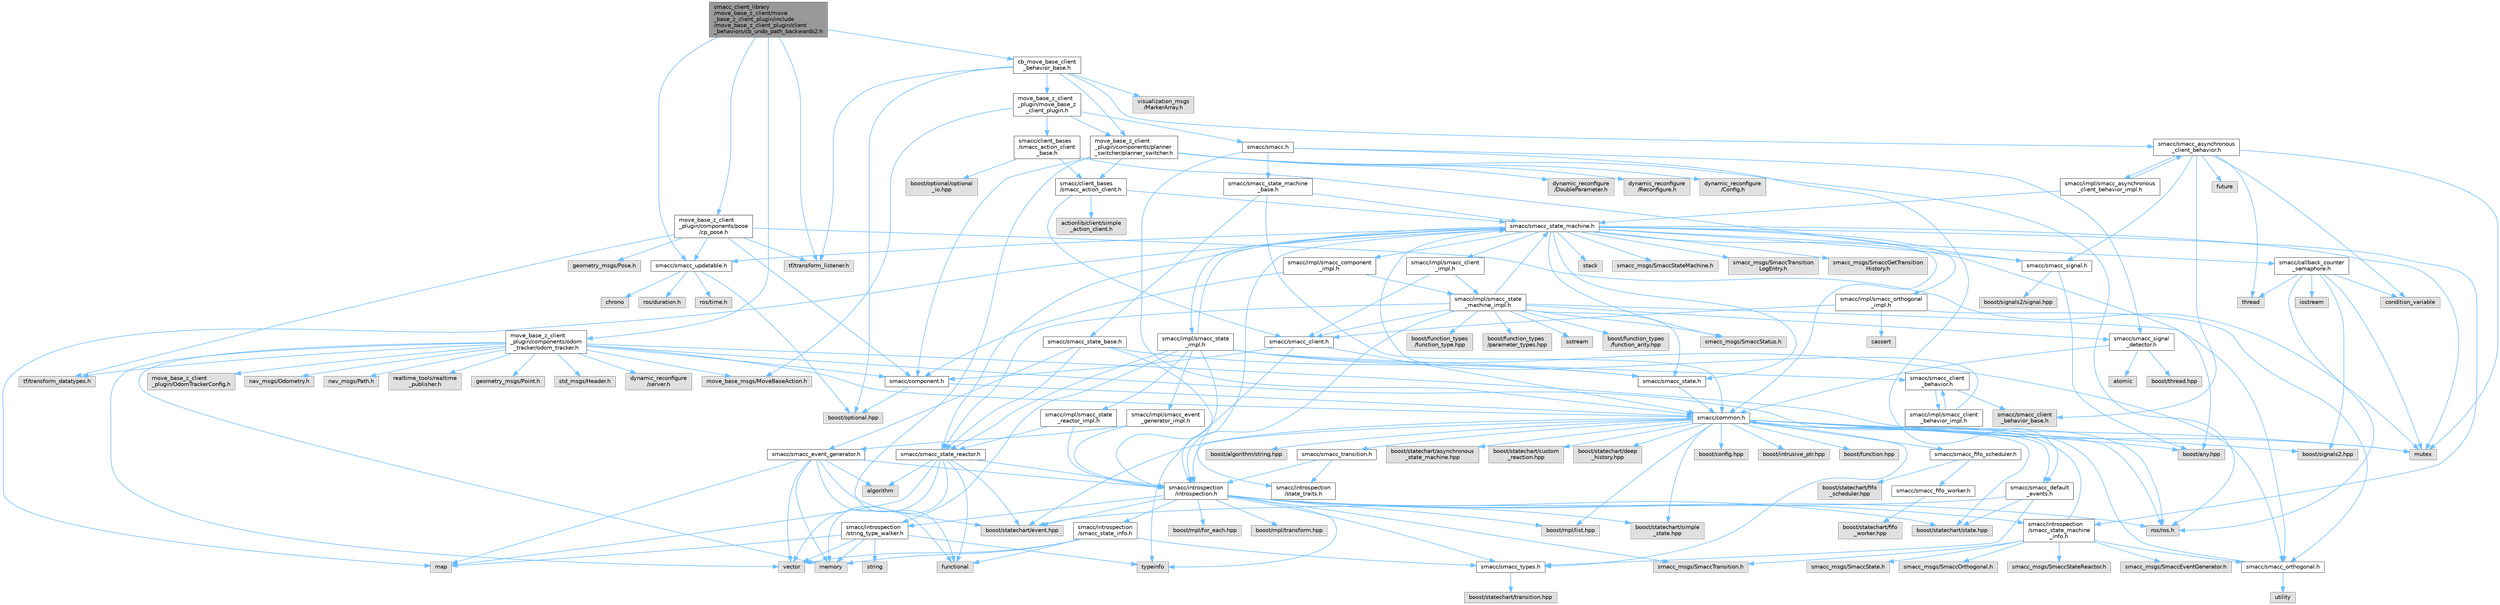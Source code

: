 digraph "smacc_client_library/move_base_z_client/move_base_z_client_plugin/include/move_base_z_client_plugin/client_behaviors/cb_undo_path_backwards2.h"
{
 // LATEX_PDF_SIZE
  bgcolor="transparent";
  edge [fontname=Helvetica,fontsize=10,labelfontname=Helvetica,labelfontsize=10];
  node [fontname=Helvetica,fontsize=10,shape=box,height=0.2,width=0.4];
  Node1 [label="smacc_client_library\l/move_base_z_client/move\l_base_z_client_plugin/include\l/move_base_z_client_plugin/client\l_behaviors/cb_undo_path_backwards2.h",height=0.2,width=0.4,color="gray40", fillcolor="grey60", style="filled", fontcolor="black",tooltip=" "];
  Node1 -> Node2 [color="steelblue1",style="solid"];
  Node2 [label="move_base_z_client\l_plugin/components/odom\l_tracker/odom_tracker.h",height=0.2,width=0.4,color="grey40", fillcolor="white", style="filled",URL="$odom__tracker_8h.html",tooltip=" "];
  Node2 -> Node3 [color="steelblue1",style="solid"];
  Node3 [label="smacc/common.h",height=0.2,width=0.4,color="grey40", fillcolor="white", style="filled",URL="$common_8h.html",tooltip=" "];
  Node3 -> Node4 [color="steelblue1",style="solid"];
  Node4 [label="boost/statechart/state.hpp",height=0.2,width=0.4,color="grey60", fillcolor="#E0E0E0", style="filled",tooltip=" "];
  Node3 -> Node5 [color="steelblue1",style="solid"];
  Node5 [label="boost/statechart/simple\l_state.hpp",height=0.2,width=0.4,color="grey60", fillcolor="#E0E0E0", style="filled",tooltip=" "];
  Node3 -> Node6 [color="steelblue1",style="solid"];
  Node6 [label="boost/statechart/event.hpp",height=0.2,width=0.4,color="grey60", fillcolor="#E0E0E0", style="filled",tooltip=" "];
  Node3 -> Node7 [color="steelblue1",style="solid"];
  Node7 [label="boost/statechart/asynchronous\l_state_machine.hpp",height=0.2,width=0.4,color="grey60", fillcolor="#E0E0E0", style="filled",tooltip=" "];
  Node3 -> Node8 [color="steelblue1",style="solid"];
  Node8 [label="boost/statechart/custom\l_reaction.hpp",height=0.2,width=0.4,color="grey60", fillcolor="#E0E0E0", style="filled",tooltip=" "];
  Node3 -> Node9 [color="steelblue1",style="solid"];
  Node9 [label="boost/statechart/deep\l_history.hpp",height=0.2,width=0.4,color="grey60", fillcolor="#E0E0E0", style="filled",tooltip=" "];
  Node3 -> Node10 [color="steelblue1",style="solid"];
  Node10 [label="boost/config.hpp",height=0.2,width=0.4,color="grey60", fillcolor="#E0E0E0", style="filled",tooltip=" "];
  Node3 -> Node11 [color="steelblue1",style="solid"];
  Node11 [label="boost/intrusive_ptr.hpp",height=0.2,width=0.4,color="grey60", fillcolor="#E0E0E0", style="filled",tooltip=" "];
  Node3 -> Node12 [color="steelblue1",style="solid"];
  Node12 [label="boost/function.hpp",height=0.2,width=0.4,color="grey60", fillcolor="#E0E0E0", style="filled",tooltip=" "];
  Node3 -> Node13 [color="steelblue1",style="solid"];
  Node13 [label="boost/signals2.hpp",height=0.2,width=0.4,color="grey60", fillcolor="#E0E0E0", style="filled",tooltip=" "];
  Node3 -> Node14 [color="steelblue1",style="solid"];
  Node14 [label="boost/mpl/list.hpp",height=0.2,width=0.4,color="grey60", fillcolor="#E0E0E0", style="filled",tooltip=" "];
  Node3 -> Node15 [color="steelblue1",style="solid"];
  Node15 [label="boost/any.hpp",height=0.2,width=0.4,color="grey60", fillcolor="#E0E0E0", style="filled",tooltip=" "];
  Node3 -> Node16 [color="steelblue1",style="solid"];
  Node16 [label="boost/algorithm/string.hpp",height=0.2,width=0.4,color="grey60", fillcolor="#E0E0E0", style="filled",tooltip=" "];
  Node3 -> Node17 [color="steelblue1",style="solid"];
  Node17 [label="mutex",height=0.2,width=0.4,color="grey60", fillcolor="#E0E0E0", style="filled",tooltip=" "];
  Node3 -> Node18 [color="steelblue1",style="solid"];
  Node18 [label="ros/ros.h",height=0.2,width=0.4,color="grey60", fillcolor="#E0E0E0", style="filled",tooltip=" "];
  Node3 -> Node19 [color="steelblue1",style="solid"];
  Node19 [label="smacc/smacc_fifo_scheduler.h",height=0.2,width=0.4,color="grey40", fillcolor="white", style="filled",URL="$smacc__fifo__scheduler_8h.html",tooltip=" "];
  Node19 -> Node20 [color="steelblue1",style="solid"];
  Node20 [label="boost/statechart/fifo\l_scheduler.hpp",height=0.2,width=0.4,color="grey60", fillcolor="#E0E0E0", style="filled",tooltip=" "];
  Node19 -> Node21 [color="steelblue1",style="solid"];
  Node21 [label="smacc/smacc_fifo_worker.h",height=0.2,width=0.4,color="grey40", fillcolor="white", style="filled",URL="$smacc__fifo__worker_8h.html",tooltip=" "];
  Node21 -> Node22 [color="steelblue1",style="solid"];
  Node22 [label="boost/statechart/fifo\l_worker.hpp",height=0.2,width=0.4,color="grey60", fillcolor="#E0E0E0", style="filled",tooltip=" "];
  Node3 -> Node23 [color="steelblue1",style="solid"];
  Node23 [label="smacc/smacc_types.h",height=0.2,width=0.4,color="grey40", fillcolor="white", style="filled",URL="$smacc__types_8h.html",tooltip=" "];
  Node23 -> Node24 [color="steelblue1",style="solid"];
  Node24 [label="boost/statechart/transition.hpp",height=0.2,width=0.4,color="grey60", fillcolor="#E0E0E0", style="filled",tooltip=" "];
  Node3 -> Node25 [color="steelblue1",style="solid"];
  Node25 [label="smacc/introspection\l/introspection.h",height=0.2,width=0.4,color="grey40", fillcolor="white", style="filled",URL="$introspection_8h.html",tooltip=" "];
  Node25 -> Node4 [color="steelblue1",style="solid"];
  Node25 -> Node5 [color="steelblue1",style="solid"];
  Node25 -> Node6 [color="steelblue1",style="solid"];
  Node25 -> Node18 [color="steelblue1",style="solid"];
  Node25 -> Node26 [color="steelblue1",style="solid"];
  Node26 [label="typeinfo",height=0.2,width=0.4,color="grey60", fillcolor="#E0E0E0", style="filled",tooltip=" "];
  Node25 -> Node14 [color="steelblue1",style="solid"];
  Node25 -> Node27 [color="steelblue1",style="solid"];
  Node27 [label="boost/mpl/for_each.hpp",height=0.2,width=0.4,color="grey60", fillcolor="#E0E0E0", style="filled",tooltip=" "];
  Node25 -> Node28 [color="steelblue1",style="solid"];
  Node28 [label="boost/mpl/transform.hpp",height=0.2,width=0.4,color="grey60", fillcolor="#E0E0E0", style="filled",tooltip=" "];
  Node25 -> Node23 [color="steelblue1",style="solid"];
  Node25 -> Node29 [color="steelblue1",style="solid"];
  Node29 [label="smacc/introspection\l/string_type_walker.h",height=0.2,width=0.4,color="grey40", fillcolor="white", style="filled",URL="$string__type__walker_8h.html",tooltip=" "];
  Node29 -> Node30 [color="steelblue1",style="solid"];
  Node30 [label="string",height=0.2,width=0.4,color="grey60", fillcolor="#E0E0E0", style="filled",tooltip=" "];
  Node29 -> Node31 [color="steelblue1",style="solid"];
  Node31 [label="memory",height=0.2,width=0.4,color="grey60", fillcolor="#E0E0E0", style="filled",tooltip=" "];
  Node29 -> Node32 [color="steelblue1",style="solid"];
  Node32 [label="vector",height=0.2,width=0.4,color="grey60", fillcolor="#E0E0E0", style="filled",tooltip=" "];
  Node29 -> Node26 [color="steelblue1",style="solid"];
  Node29 -> Node33 [color="steelblue1",style="solid"];
  Node33 [label="map",height=0.2,width=0.4,color="grey60", fillcolor="#E0E0E0", style="filled",tooltip=" "];
  Node25 -> Node34 [color="steelblue1",style="solid"];
  Node34 [label="smacc/introspection\l/smacc_state_info.h",height=0.2,width=0.4,color="grey40", fillcolor="white", style="filled",URL="$smacc__state__info_8h.html",tooltip=" "];
  Node34 -> Node31 [color="steelblue1",style="solid"];
  Node34 -> Node35 [color="steelblue1",style="solid"];
  Node35 [label="functional",height=0.2,width=0.4,color="grey60", fillcolor="#E0E0E0", style="filled",tooltip=" "];
  Node34 -> Node32 [color="steelblue1",style="solid"];
  Node34 -> Node23 [color="steelblue1",style="solid"];
  Node25 -> Node36 [color="steelblue1",style="solid"];
  Node36 [label="smacc_msgs/SmaccTransition.h",height=0.2,width=0.4,color="grey60", fillcolor="#E0E0E0", style="filled",tooltip=" "];
  Node25 -> Node37 [color="steelblue1",style="solid"];
  Node37 [label="smacc/introspection\l/smacc_state_machine\l_info.h",height=0.2,width=0.4,color="grey40", fillcolor="white", style="filled",URL="$smacc__state__machine__info_8h.html",tooltip=" "];
  Node37 -> Node3 [color="steelblue1",style="solid"];
  Node37 -> Node38 [color="steelblue1",style="solid"];
  Node38 [label="smacc/smacc_orthogonal.h",height=0.2,width=0.4,color="grey40", fillcolor="white", style="filled",URL="$smacc__orthogonal_8h.html",tooltip=" "];
  Node38 -> Node3 [color="steelblue1",style="solid"];
  Node38 -> Node39 [color="steelblue1",style="solid"];
  Node39 [label="utility",height=0.2,width=0.4,color="grey60", fillcolor="#E0E0E0", style="filled",tooltip=" "];
  Node37 -> Node40 [color="steelblue1",style="solid"];
  Node40 [label="smacc_msgs/SmaccState.h",height=0.2,width=0.4,color="grey60", fillcolor="#E0E0E0", style="filled",tooltip=" "];
  Node37 -> Node36 [color="steelblue1",style="solid"];
  Node37 -> Node41 [color="steelblue1",style="solid"];
  Node41 [label="smacc_msgs/SmaccOrthogonal.h",height=0.2,width=0.4,color="grey60", fillcolor="#E0E0E0", style="filled",tooltip=" "];
  Node37 -> Node42 [color="steelblue1",style="solid"];
  Node42 [label="smacc_msgs/SmaccStateReactor.h",height=0.2,width=0.4,color="grey60", fillcolor="#E0E0E0", style="filled",tooltip=" "];
  Node37 -> Node43 [color="steelblue1",style="solid"];
  Node43 [label="smacc_msgs/SmaccEventGenerator.h",height=0.2,width=0.4,color="grey60", fillcolor="#E0E0E0", style="filled",tooltip=" "];
  Node3 -> Node44 [color="steelblue1",style="solid"];
  Node44 [label="smacc/smacc_default\l_events.h",height=0.2,width=0.4,color="grey40", fillcolor="white", style="filled",URL="$smacc__default__events_8h.html",tooltip=" "];
  Node44 -> Node4 [color="steelblue1",style="solid"];
  Node44 -> Node6 [color="steelblue1",style="solid"];
  Node44 -> Node23 [color="steelblue1",style="solid"];
  Node3 -> Node45 [color="steelblue1",style="solid"];
  Node45 [label="smacc/smacc_transition.h",height=0.2,width=0.4,color="grey40", fillcolor="white", style="filled",URL="$smacc__transition_8h.html",tooltip=" "];
  Node45 -> Node25 [color="steelblue1",style="solid"];
  Node45 -> Node46 [color="steelblue1",style="solid"];
  Node46 [label="smacc/introspection\l/state_traits.h",height=0.2,width=0.4,color="grey40", fillcolor="white", style="filled",URL="$state__traits_8h.html",tooltip=" "];
  Node2 -> Node47 [color="steelblue1",style="solid"];
  Node47 [label="smacc/component.h",height=0.2,width=0.4,color="grey40", fillcolor="white", style="filled",URL="$component_8h.html",tooltip=" "];
  Node47 -> Node3 [color="steelblue1",style="solid"];
  Node47 -> Node48 [color="steelblue1",style="solid"];
  Node48 [label="boost/optional.hpp",height=0.2,width=0.4,color="grey60", fillcolor="#E0E0E0", style="filled",tooltip=" "];
  Node2 -> Node49 [color="steelblue1",style="solid"];
  Node49 [label="move_base_msgs/MoveBaseAction.h",height=0.2,width=0.4,color="grey60", fillcolor="#E0E0E0", style="filled",tooltip=" "];
  Node2 -> Node18 [color="steelblue1",style="solid"];
  Node2 -> Node32 [color="steelblue1",style="solid"];
  Node2 -> Node50 [color="steelblue1",style="solid"];
  Node50 [label="nav_msgs/Odometry.h",height=0.2,width=0.4,color="grey60", fillcolor="#E0E0E0", style="filled",tooltip=" "];
  Node2 -> Node51 [color="steelblue1",style="solid"];
  Node51 [label="nav_msgs/Path.h",height=0.2,width=0.4,color="grey60", fillcolor="#E0E0E0", style="filled",tooltip=" "];
  Node2 -> Node52 [color="steelblue1",style="solid"];
  Node52 [label="tf/transform_datatypes.h",height=0.2,width=0.4,color="grey60", fillcolor="#E0E0E0", style="filled",tooltip=" "];
  Node2 -> Node53 [color="steelblue1",style="solid"];
  Node53 [label="realtime_tools/realtime\l_publisher.h",height=0.2,width=0.4,color="grey60", fillcolor="#E0E0E0", style="filled",tooltip=" "];
  Node2 -> Node17 [color="steelblue1",style="solid"];
  Node2 -> Node31 [color="steelblue1",style="solid"];
  Node2 -> Node54 [color="steelblue1",style="solid"];
  Node54 [label="geometry_msgs/Point.h",height=0.2,width=0.4,color="grey60", fillcolor="#E0E0E0", style="filled",tooltip=" "];
  Node2 -> Node55 [color="steelblue1",style="solid"];
  Node55 [label="std_msgs/Header.h",height=0.2,width=0.4,color="grey60", fillcolor="#E0E0E0", style="filled",tooltip=" "];
  Node2 -> Node56 [color="steelblue1",style="solid"];
  Node56 [label="dynamic_reconfigure\l/server.h",height=0.2,width=0.4,color="grey60", fillcolor="#E0E0E0", style="filled",tooltip=" "];
  Node2 -> Node57 [color="steelblue1",style="solid"];
  Node57 [label="move_base_z_client\l_plugin/OdomTrackerConfig.h",height=0.2,width=0.4,color="grey60", fillcolor="#E0E0E0", style="filled",tooltip=" "];
  Node1 -> Node58 [color="steelblue1",style="solid"];
  Node58 [label="move_base_z_client\l_plugin/components/pose\l/cp_pose.h",height=0.2,width=0.4,color="grey40", fillcolor="white", style="filled",URL="$cp__pose_8h.html",tooltip=" "];
  Node58 -> Node47 [color="steelblue1",style="solid"];
  Node58 -> Node59 [color="steelblue1",style="solid"];
  Node59 [label="smacc/smacc_updatable.h",height=0.2,width=0.4,color="grey40", fillcolor="white", style="filled",URL="$smacc__updatable_8h.html",tooltip=" "];
  Node59 -> Node60 [color="steelblue1",style="solid"];
  Node60 [label="chrono",height=0.2,width=0.4,color="grey60", fillcolor="#E0E0E0", style="filled",tooltip=" "];
  Node59 -> Node48 [color="steelblue1",style="solid"];
  Node59 -> Node61 [color="steelblue1",style="solid"];
  Node61 [label="ros/duration.h",height=0.2,width=0.4,color="grey60", fillcolor="#E0E0E0", style="filled",tooltip=" "];
  Node59 -> Node62 [color="steelblue1",style="solid"];
  Node62 [label="ros/time.h",height=0.2,width=0.4,color="grey60", fillcolor="#E0E0E0", style="filled",tooltip=" "];
  Node58 -> Node63 [color="steelblue1",style="solid"];
  Node63 [label="geometry_msgs/Pose.h",height=0.2,width=0.4,color="grey60", fillcolor="#E0E0E0", style="filled",tooltip=" "];
  Node58 -> Node64 [color="steelblue1",style="solid"];
  Node64 [label="tf/transform_listener.h",height=0.2,width=0.4,color="grey60", fillcolor="#E0E0E0", style="filled",tooltip=" "];
  Node58 -> Node52 [color="steelblue1",style="solid"];
  Node58 -> Node17 [color="steelblue1",style="solid"];
  Node1 -> Node59 [color="steelblue1",style="solid"];
  Node1 -> Node64 [color="steelblue1",style="solid"];
  Node1 -> Node65 [color="steelblue1",style="solid"];
  Node65 [label="cb_move_base_client\l_behavior_base.h",height=0.2,width=0.4,color="grey40", fillcolor="white", style="filled",URL="$cb__move__base__client__behavior__base_8h.html",tooltip=" "];
  Node65 -> Node66 [color="steelblue1",style="solid"];
  Node66 [label="move_base_z_client\l_plugin/components/planner\l_switcher/planner_switcher.h",height=0.2,width=0.4,color="grey40", fillcolor="white", style="filled",URL="$planner__switcher_8h.html",tooltip=" "];
  Node66 -> Node67 [color="steelblue1",style="solid"];
  Node67 [label="smacc/client_bases\l/smacc_action_client.h",height=0.2,width=0.4,color="grey40", fillcolor="white", style="filled",URL="$smacc__action__client_8h.html",tooltip=" "];
  Node67 -> Node68 [color="steelblue1",style="solid"];
  Node68 [label="smacc/smacc_client.h",height=0.2,width=0.4,color="grey40", fillcolor="white", style="filled",URL="$smacc__client_8h.html",tooltip=" "];
  Node68 -> Node3 [color="steelblue1",style="solid"];
  Node68 -> Node47 [color="steelblue1",style="solid"];
  Node68 -> Node26 [color="steelblue1",style="solid"];
  Node67 -> Node69 [color="steelblue1",style="solid"];
  Node69 [label="smacc/smacc_state_machine.h",height=0.2,width=0.4,color="grey40", fillcolor="white", style="filled",URL="$smacc__state__machine_8h.html",tooltip=" "];
  Node69 -> Node15 [color="steelblue1",style="solid"];
  Node69 -> Node33 [color="steelblue1",style="solid"];
  Node69 -> Node17 [color="steelblue1",style="solid"];
  Node69 -> Node70 [color="steelblue1",style="solid"];
  Node70 [label="stack",height=0.2,width=0.4,color="grey60", fillcolor="#E0E0E0", style="filled",tooltip=" "];
  Node69 -> Node3 [color="steelblue1",style="solid"];
  Node69 -> Node25 [color="steelblue1",style="solid"];
  Node69 -> Node37 [color="steelblue1",style="solid"];
  Node69 -> Node59 [color="steelblue1",style="solid"];
  Node69 -> Node71 [color="steelblue1",style="solid"];
  Node71 [label="smacc/smacc_signal.h",height=0.2,width=0.4,color="grey40", fillcolor="white", style="filled",URL="$smacc__signal_8h.html",tooltip=" "];
  Node71 -> Node72 [color="steelblue1",style="solid"];
  Node72 [label="boost/signals2/signal.hpp",height=0.2,width=0.4,color="grey60", fillcolor="#E0E0E0", style="filled",tooltip=" "];
  Node71 -> Node15 [color="steelblue1",style="solid"];
  Node69 -> Node73 [color="steelblue1",style="solid"];
  Node73 [label="smacc_msgs/SmaccStateMachine.h",height=0.2,width=0.4,color="grey60", fillcolor="#E0E0E0", style="filled",tooltip=" "];
  Node69 -> Node74 [color="steelblue1",style="solid"];
  Node74 [label="smacc_msgs/SmaccTransition\lLogEntry.h",height=0.2,width=0.4,color="grey60", fillcolor="#E0E0E0", style="filled",tooltip=" "];
  Node69 -> Node75 [color="steelblue1",style="solid"];
  Node75 [label="smacc_msgs/SmaccStatus.h",height=0.2,width=0.4,color="grey60", fillcolor="#E0E0E0", style="filled",tooltip=" "];
  Node69 -> Node76 [color="steelblue1",style="solid"];
  Node76 [label="smacc_msgs/SmaccGetTransition\lHistory.h",height=0.2,width=0.4,color="grey60", fillcolor="#E0E0E0", style="filled",tooltip=" "];
  Node69 -> Node77 [color="steelblue1",style="solid"];
  Node77 [label="smacc/smacc_state.h",height=0.2,width=0.4,color="grey40", fillcolor="white", style="filled",URL="$smacc__state_8h.html",tooltip=" "];
  Node77 -> Node3 [color="steelblue1",style="solid"];
  Node69 -> Node78 [color="steelblue1",style="solid"];
  Node78 [label="smacc/smacc_state_reactor.h",height=0.2,width=0.4,color="grey40", fillcolor="white", style="filled",URL="$smacc__state__reactor_8h.html",tooltip=" "];
  Node78 -> Node35 [color="steelblue1",style="solid"];
  Node78 -> Node31 [color="steelblue1",style="solid"];
  Node78 -> Node32 [color="steelblue1",style="solid"];
  Node78 -> Node79 [color="steelblue1",style="solid"];
  Node79 [label="algorithm",height=0.2,width=0.4,color="grey60", fillcolor="#E0E0E0", style="filled",tooltip=" "];
  Node78 -> Node25 [color="steelblue1",style="solid"];
  Node78 -> Node6 [color="steelblue1",style="solid"];
  Node78 -> Node33 [color="steelblue1",style="solid"];
  Node69 -> Node80 [color="steelblue1",style="solid"];
  Node80 [label="smacc/callback_counter\l_semaphore.h",height=0.2,width=0.4,color="grey40", fillcolor="white", style="filled",URL="$callback__counter__semaphore_8h.html",tooltip=" "];
  Node80 -> Node81 [color="steelblue1",style="solid"];
  Node81 [label="iostream",height=0.2,width=0.4,color="grey60", fillcolor="#E0E0E0", style="filled",tooltip=" "];
  Node80 -> Node13 [color="steelblue1",style="solid"];
  Node80 -> Node82 [color="steelblue1",style="solid"];
  Node82 [label="thread",height=0.2,width=0.4,color="grey60", fillcolor="#E0E0E0", style="filled",tooltip=" "];
  Node80 -> Node83 [color="steelblue1",style="solid"];
  Node83 [label="condition_variable",height=0.2,width=0.4,color="grey60", fillcolor="#E0E0E0", style="filled",tooltip=" "];
  Node80 -> Node17 [color="steelblue1",style="solid"];
  Node80 -> Node18 [color="steelblue1",style="solid"];
  Node69 -> Node84 [color="steelblue1",style="solid"];
  Node84 [label="smacc/impl/smacc_state\l_impl.h",height=0.2,width=0.4,color="grey40", fillcolor="white", style="filled",URL="$smacc__state__impl_8h.html",tooltip=" "];
  Node84 -> Node77 [color="steelblue1",style="solid"];
  Node84 -> Node38 [color="steelblue1",style="solid"];
  Node84 -> Node85 [color="steelblue1",style="solid"];
  Node85 [label="smacc/smacc_client\l_behavior.h",height=0.2,width=0.4,color="grey40", fillcolor="white", style="filled",URL="$smacc__client__behavior_8h.html",tooltip=" "];
  Node85 -> Node86 [color="steelblue1",style="solid"];
  Node86 [label="smacc/smacc_client\l_behavior_base.h",height=0.2,width=0.4,color="grey60", fillcolor="#E0E0E0", style="filled",tooltip=" "];
  Node85 -> Node87 [color="steelblue1",style="solid"];
  Node87 [label="smacc/impl/smacc_client\l_behavior_impl.h",height=0.2,width=0.4,color="grey40", fillcolor="white", style="filled",URL="$smacc__client__behavior__impl_8h.html",tooltip=" "];
  Node87 -> Node85 [color="steelblue1",style="solid"];
  Node87 -> Node69 [color="steelblue1",style="solid"];
  Node84 -> Node25 [color="steelblue1",style="solid"];
  Node84 -> Node78 [color="steelblue1",style="solid"];
  Node84 -> Node29 [color="steelblue1",style="solid"];
  Node84 -> Node69 [color="steelblue1",style="solid"];
  Node84 -> Node88 [color="steelblue1",style="solid"];
  Node88 [label="smacc/impl/smacc_state\l_reactor_impl.h",height=0.2,width=0.4,color="grey40", fillcolor="white", style="filled",URL="$smacc__state__reactor__impl_8h.html",tooltip=" "];
  Node88 -> Node78 [color="steelblue1",style="solid"];
  Node88 -> Node25 [color="steelblue1",style="solid"];
  Node84 -> Node89 [color="steelblue1",style="solid"];
  Node89 [label="smacc/impl/smacc_event\l_generator_impl.h",height=0.2,width=0.4,color="grey40", fillcolor="white", style="filled",URL="$smacc__event__generator__impl_8h.html",tooltip=" "];
  Node89 -> Node90 [color="steelblue1",style="solid"];
  Node90 [label="smacc/smacc_event_generator.h",height=0.2,width=0.4,color="grey40", fillcolor="white", style="filled",URL="$smacc__event__generator_8h.html",tooltip=" "];
  Node90 -> Node35 [color="steelblue1",style="solid"];
  Node90 -> Node31 [color="steelblue1",style="solid"];
  Node90 -> Node32 [color="steelblue1",style="solid"];
  Node90 -> Node79 [color="steelblue1",style="solid"];
  Node90 -> Node25 [color="steelblue1",style="solid"];
  Node90 -> Node6 [color="steelblue1",style="solid"];
  Node90 -> Node33 [color="steelblue1",style="solid"];
  Node89 -> Node25 [color="steelblue1",style="solid"];
  Node69 -> Node91 [color="steelblue1",style="solid"];
  Node91 [label="smacc/impl/smacc_client\l_impl.h",height=0.2,width=0.4,color="grey40", fillcolor="white", style="filled",URL="$smacc__client__impl_8h.html",tooltip=" "];
  Node91 -> Node68 [color="steelblue1",style="solid"];
  Node91 -> Node92 [color="steelblue1",style="solid"];
  Node92 [label="smacc/impl/smacc_state\l_machine_impl.h",height=0.2,width=0.4,color="grey40", fillcolor="white", style="filled",URL="$smacc__state__machine__impl_8h.html",tooltip=" "];
  Node92 -> Node69 [color="steelblue1",style="solid"];
  Node92 -> Node68 [color="steelblue1",style="solid"];
  Node92 -> Node38 [color="steelblue1",style="solid"];
  Node92 -> Node77 [color="steelblue1",style="solid"];
  Node92 -> Node25 [color="steelblue1",style="solid"];
  Node92 -> Node93 [color="steelblue1",style="solid"];
  Node93 [label="smacc/smacc_signal\l_detector.h",height=0.2,width=0.4,color="grey40", fillcolor="white", style="filled",URL="$smacc__signal__detector_8h.html",tooltip=" "];
  Node93 -> Node94 [color="steelblue1",style="solid"];
  Node94 [label="boost/thread.hpp",height=0.2,width=0.4,color="grey60", fillcolor="#E0E0E0", style="filled",tooltip=" "];
  Node93 -> Node3 [color="steelblue1",style="solid"];
  Node93 -> Node95 [color="steelblue1",style="solid"];
  Node95 [label="atomic",height=0.2,width=0.4,color="grey60", fillcolor="#E0E0E0", style="filled",tooltip=" "];
  Node92 -> Node78 [color="steelblue1",style="solid"];
  Node92 -> Node75 [color="steelblue1",style="solid"];
  Node92 -> Node96 [color="steelblue1",style="solid"];
  Node96 [label="sstream",height=0.2,width=0.4,color="grey60", fillcolor="#E0E0E0", style="filled",tooltip=" "];
  Node92 -> Node97 [color="steelblue1",style="solid"];
  Node97 [label="boost/function_types\l/function_arity.hpp",height=0.2,width=0.4,color="grey60", fillcolor="#E0E0E0", style="filled",tooltip=" "];
  Node92 -> Node98 [color="steelblue1",style="solid"];
  Node98 [label="boost/function_types\l/function_type.hpp",height=0.2,width=0.4,color="grey60", fillcolor="#E0E0E0", style="filled",tooltip=" "];
  Node92 -> Node99 [color="steelblue1",style="solid"];
  Node99 [label="boost/function_types\l/parameter_types.hpp",height=0.2,width=0.4,color="grey60", fillcolor="#E0E0E0", style="filled",tooltip=" "];
  Node69 -> Node100 [color="steelblue1",style="solid"];
  Node100 [label="smacc/impl/smacc_component\l_impl.h",height=0.2,width=0.4,color="grey40", fillcolor="white", style="filled",URL="$smacc__component__impl_8h.html",tooltip=" "];
  Node100 -> Node47 [color="steelblue1",style="solid"];
  Node100 -> Node92 [color="steelblue1",style="solid"];
  Node69 -> Node101 [color="steelblue1",style="solid"];
  Node101 [label="smacc/impl/smacc_orthogonal\l_impl.h",height=0.2,width=0.4,color="grey40", fillcolor="white", style="filled",URL="$smacc__orthogonal__impl_8h.html",tooltip=" "];
  Node101 -> Node38 [color="steelblue1",style="solid"];
  Node101 -> Node68 [color="steelblue1",style="solid"];
  Node101 -> Node102 [color="steelblue1",style="solid"];
  Node102 [label="cassert",height=0.2,width=0.4,color="grey60", fillcolor="#E0E0E0", style="filled",tooltip=" "];
  Node67 -> Node103 [color="steelblue1",style="solid"];
  Node103 [label="actionlib/client/simple\l_action_client.h",height=0.2,width=0.4,color="grey60", fillcolor="#E0E0E0", style="filled",tooltip=" "];
  Node66 -> Node47 [color="steelblue1",style="solid"];
  Node66 -> Node104 [color="steelblue1",style="solid"];
  Node104 [label="dynamic_reconfigure\l/Config.h",height=0.2,width=0.4,color="grey60", fillcolor="#E0E0E0", style="filled",tooltip=" "];
  Node66 -> Node105 [color="steelblue1",style="solid"];
  Node105 [label="dynamic_reconfigure\l/DoubleParameter.h",height=0.2,width=0.4,color="grey60", fillcolor="#E0E0E0", style="filled",tooltip=" "];
  Node66 -> Node106 [color="steelblue1",style="solid"];
  Node106 [label="dynamic_reconfigure\l/Reconfigure.h",height=0.2,width=0.4,color="grey60", fillcolor="#E0E0E0", style="filled",tooltip=" "];
  Node66 -> Node18 [color="steelblue1",style="solid"];
  Node66 -> Node35 [color="steelblue1",style="solid"];
  Node65 -> Node107 [color="steelblue1",style="solid"];
  Node107 [label="move_base_z_client\l_plugin/move_base_z\l_client_plugin.h",height=0.2,width=0.4,color="grey40", fillcolor="white", style="filled",URL="$move__base__z__client__plugin_8h.html",tooltip=" "];
  Node107 -> Node108 [color="steelblue1",style="solid"];
  Node108 [label="smacc/smacc.h",height=0.2,width=0.4,color="grey40", fillcolor="white", style="filled",URL="$smacc_8h.html",tooltip=" "];
  Node108 -> Node3 [color="steelblue1",style="solid"];
  Node108 -> Node109 [color="steelblue1",style="solid"];
  Node109 [label="smacc/smacc_state_machine\l_base.h",height=0.2,width=0.4,color="grey40", fillcolor="white", style="filled",URL="$smacc__state__machine__base_8h.html",tooltip=" "];
  Node109 -> Node3 [color="steelblue1",style="solid"];
  Node109 -> Node110 [color="steelblue1",style="solid"];
  Node110 [label="smacc/smacc_state_base.h",height=0.2,width=0.4,color="grey40", fillcolor="white", style="filled",URL="$smacc__state__base_8h.html",tooltip=" "];
  Node110 -> Node77 [color="steelblue1",style="solid"];
  Node110 -> Node78 [color="steelblue1",style="solid"];
  Node110 -> Node90 [color="steelblue1",style="solid"];
  Node110 -> Node46 [color="steelblue1",style="solid"];
  Node109 -> Node69 [color="steelblue1",style="solid"];
  Node108 -> Node93 [color="steelblue1",style="solid"];
  Node108 -> Node44 [color="steelblue1",style="solid"];
  Node107 -> Node111 [color="steelblue1",style="solid"];
  Node111 [label="smacc/client_bases\l/smacc_action_client\l_base.h",height=0.2,width=0.4,color="grey40", fillcolor="white", style="filled",URL="$smacc__action__client__base_8h.html",tooltip=" "];
  Node111 -> Node67 [color="steelblue1",style="solid"];
  Node111 -> Node71 [color="steelblue1",style="solid"];
  Node111 -> Node112 [color="steelblue1",style="solid"];
  Node112 [label="boost/optional/optional\l_io.hpp",height=0.2,width=0.4,color="grey60", fillcolor="#E0E0E0", style="filled",tooltip=" "];
  Node107 -> Node49 [color="steelblue1",style="solid"];
  Node107 -> Node66 [color="steelblue1",style="solid"];
  Node65 -> Node113 [color="steelblue1",style="solid"];
  Node113 [label="smacc/smacc_asynchronous\l_client_behavior.h",height=0.2,width=0.4,color="grey40", fillcolor="white", style="filled",URL="$smacc__asynchronous__client__behavior_8h.html",tooltip=" "];
  Node113 -> Node86 [color="steelblue1",style="solid"];
  Node113 -> Node71 [color="steelblue1",style="solid"];
  Node113 -> Node82 [color="steelblue1",style="solid"];
  Node113 -> Node83 [color="steelblue1",style="solid"];
  Node113 -> Node17 [color="steelblue1",style="solid"];
  Node113 -> Node114 [color="steelblue1",style="solid"];
  Node114 [label="future",height=0.2,width=0.4,color="grey60", fillcolor="#E0E0E0", style="filled",tooltip=" "];
  Node113 -> Node115 [color="steelblue1",style="solid"];
  Node115 [label="smacc/impl/smacc_asynchronous\l_client_behavior_impl.h",height=0.2,width=0.4,color="grey40", fillcolor="white", style="filled",URL="$smacc__asynchronous__client__behavior__impl_8h.html",tooltip=" "];
  Node115 -> Node113 [color="steelblue1",style="solid"];
  Node115 -> Node69 [color="steelblue1",style="solid"];
  Node65 -> Node116 [color="steelblue1",style="solid"];
  Node116 [label="visualization_msgs\l/MarkerArray.h",height=0.2,width=0.4,color="grey60", fillcolor="#E0E0E0", style="filled",tooltip=" "];
  Node65 -> Node64 [color="steelblue1",style="solid"];
  Node65 -> Node48 [color="steelblue1",style="solid"];
}
